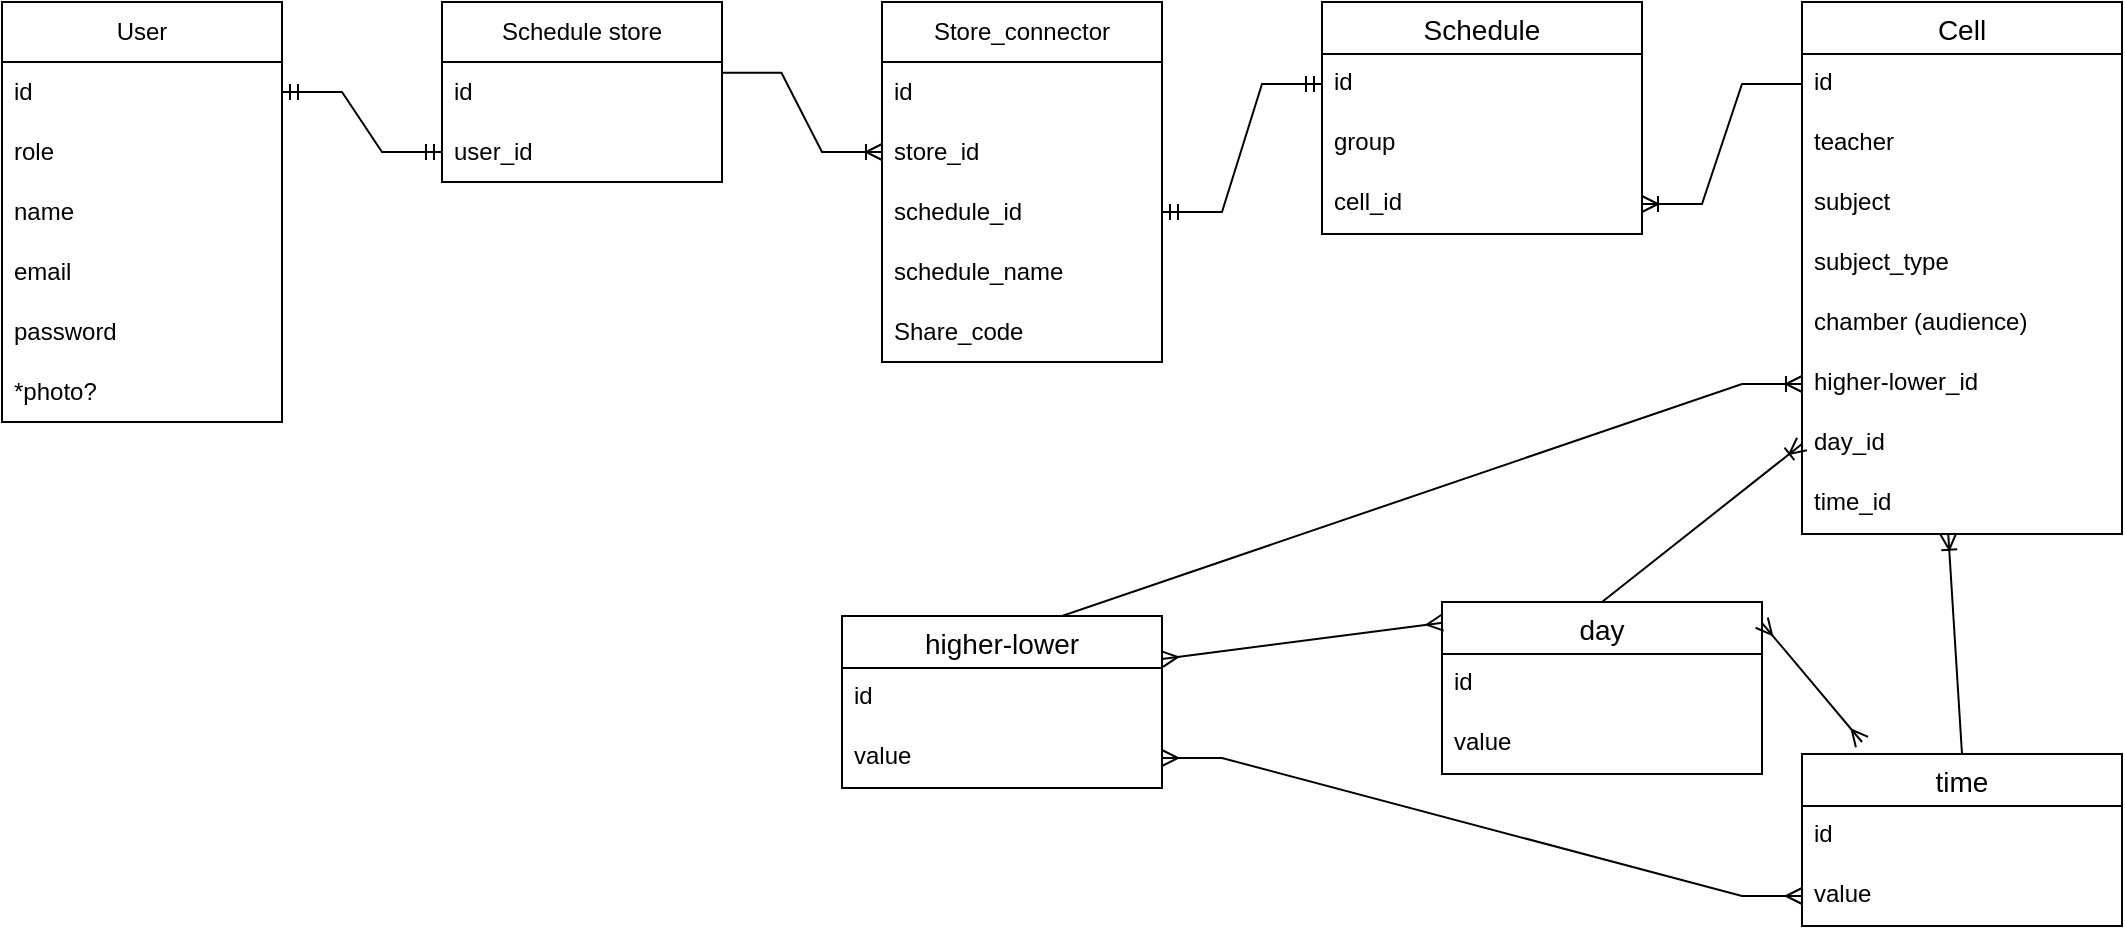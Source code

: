 <mxfile version="21.2.1" type="device">
  <diagram name="Page-1" id="e7HWw2p61hRD8ZRaRcSk">
    <mxGraphModel dx="999" dy="728" grid="1" gridSize="10" guides="1" tooltips="1" connect="1" arrows="1" fold="1" page="1" pageScale="1" pageWidth="850" pageHeight="1100" math="0" shadow="0">
      <root>
        <mxCell id="0" />
        <mxCell id="1" parent="0" />
        <mxCell id="VUEI4edv4Q-Xk3UTERb6-3" value="User" style="swimlane;fontStyle=0;childLayout=stackLayout;horizontal=1;startSize=30;horizontalStack=0;resizeParent=1;resizeParentMax=0;resizeLast=0;collapsible=1;marginBottom=0;whiteSpace=wrap;html=1;" vertex="1" parent="1">
          <mxGeometry x="20" y="150" width="140" height="210" as="geometry" />
        </mxCell>
        <mxCell id="VUEI4edv4Q-Xk3UTERb6-4" value="id" style="text;strokeColor=none;fillColor=none;align=left;verticalAlign=middle;spacingLeft=4;spacingRight=4;overflow=hidden;points=[[0,0.5],[1,0.5]];portConstraint=eastwest;rotatable=0;whiteSpace=wrap;html=1;" vertex="1" parent="VUEI4edv4Q-Xk3UTERb6-3">
          <mxGeometry y="30" width="140" height="30" as="geometry" />
        </mxCell>
        <mxCell id="VUEI4edv4Q-Xk3UTERb6-5" value="role" style="text;strokeColor=none;fillColor=none;align=left;verticalAlign=middle;spacingLeft=4;spacingRight=4;overflow=hidden;points=[[0,0.5],[1,0.5]];portConstraint=eastwest;rotatable=0;whiteSpace=wrap;html=1;" vertex="1" parent="VUEI4edv4Q-Xk3UTERb6-3">
          <mxGeometry y="60" width="140" height="30" as="geometry" />
        </mxCell>
        <mxCell id="VUEI4edv4Q-Xk3UTERb6-6" value="name" style="text;strokeColor=none;fillColor=none;align=left;verticalAlign=middle;spacingLeft=4;spacingRight=4;overflow=hidden;points=[[0,0.5],[1,0.5]];portConstraint=eastwest;rotatable=0;whiteSpace=wrap;html=1;" vertex="1" parent="VUEI4edv4Q-Xk3UTERb6-3">
          <mxGeometry y="90" width="140" height="30" as="geometry" />
        </mxCell>
        <mxCell id="VUEI4edv4Q-Xk3UTERb6-7" value="email" style="text;strokeColor=none;fillColor=none;align=left;verticalAlign=middle;spacingLeft=4;spacingRight=4;overflow=hidden;points=[[0,0.5],[1,0.5]];portConstraint=eastwest;rotatable=0;whiteSpace=wrap;html=1;" vertex="1" parent="VUEI4edv4Q-Xk3UTERb6-3">
          <mxGeometry y="120" width="140" height="30" as="geometry" />
        </mxCell>
        <mxCell id="VUEI4edv4Q-Xk3UTERb6-8" value="password" style="text;strokeColor=none;fillColor=none;align=left;verticalAlign=middle;spacingLeft=4;spacingRight=4;overflow=hidden;points=[[0,0.5],[1,0.5]];portConstraint=eastwest;rotatable=0;whiteSpace=wrap;html=1;" vertex="1" parent="VUEI4edv4Q-Xk3UTERb6-3">
          <mxGeometry y="150" width="140" height="30" as="geometry" />
        </mxCell>
        <mxCell id="VUEI4edv4Q-Xk3UTERb6-27" value="*photo?" style="text;strokeColor=none;fillColor=none;align=left;verticalAlign=middle;spacingLeft=4;spacingRight=4;overflow=hidden;points=[[0,0.5],[1,0.5]];portConstraint=eastwest;rotatable=0;whiteSpace=wrap;html=1;" vertex="1" parent="VUEI4edv4Q-Xk3UTERb6-3">
          <mxGeometry y="180" width="140" height="30" as="geometry" />
        </mxCell>
        <mxCell id="VUEI4edv4Q-Xk3UTERb6-10" value="Schedule store" style="swimlane;fontStyle=0;childLayout=stackLayout;horizontal=1;startSize=30;horizontalStack=0;resizeParent=1;resizeParentMax=0;resizeLast=0;collapsible=1;marginBottom=0;whiteSpace=wrap;html=1;" vertex="1" parent="1">
          <mxGeometry x="240" y="150" width="140" height="90" as="geometry" />
        </mxCell>
        <mxCell id="VUEI4edv4Q-Xk3UTERb6-11" value="id" style="text;strokeColor=none;fillColor=none;align=left;verticalAlign=middle;spacingLeft=4;spacingRight=4;overflow=hidden;points=[[0,0.5],[1,0.5]];portConstraint=eastwest;rotatable=0;whiteSpace=wrap;html=1;" vertex="1" parent="VUEI4edv4Q-Xk3UTERb6-10">
          <mxGeometry y="30" width="140" height="30" as="geometry" />
        </mxCell>
        <mxCell id="VUEI4edv4Q-Xk3UTERb6-12" value="user_id" style="text;strokeColor=none;fillColor=none;align=left;verticalAlign=middle;spacingLeft=4;spacingRight=4;overflow=hidden;points=[[0,0.5],[1,0.5]];portConstraint=eastwest;rotatable=0;whiteSpace=wrap;html=1;" vertex="1" parent="VUEI4edv4Q-Xk3UTERb6-10">
          <mxGeometry y="60" width="140" height="30" as="geometry" />
        </mxCell>
        <mxCell id="VUEI4edv4Q-Xk3UTERb6-14" value="Store_connector" style="swimlane;fontStyle=0;childLayout=stackLayout;horizontal=1;startSize=30;horizontalStack=0;resizeParent=1;resizeParentMax=0;resizeLast=0;collapsible=1;marginBottom=0;whiteSpace=wrap;html=1;" vertex="1" parent="1">
          <mxGeometry x="460" y="150" width="140" height="180" as="geometry" />
        </mxCell>
        <mxCell id="VUEI4edv4Q-Xk3UTERb6-15" value="id" style="text;strokeColor=none;fillColor=none;align=left;verticalAlign=middle;spacingLeft=4;spacingRight=4;overflow=hidden;points=[[0,0.5],[1,0.5]];portConstraint=eastwest;rotatable=0;whiteSpace=wrap;html=1;" vertex="1" parent="VUEI4edv4Q-Xk3UTERb6-14">
          <mxGeometry y="30" width="140" height="30" as="geometry" />
        </mxCell>
        <mxCell id="VUEI4edv4Q-Xk3UTERb6-16" value="store_id" style="text;strokeColor=none;fillColor=none;align=left;verticalAlign=middle;spacingLeft=4;spacingRight=4;overflow=hidden;points=[[0,0.5],[1,0.5]];portConstraint=eastwest;rotatable=0;whiteSpace=wrap;html=1;" vertex="1" parent="VUEI4edv4Q-Xk3UTERb6-14">
          <mxGeometry y="60" width="140" height="30" as="geometry" />
        </mxCell>
        <mxCell id="VUEI4edv4Q-Xk3UTERb6-17" value="schedule_id" style="text;strokeColor=none;fillColor=none;align=left;verticalAlign=middle;spacingLeft=4;spacingRight=4;overflow=hidden;points=[[0,0.5],[1,0.5]];portConstraint=eastwest;rotatable=0;whiteSpace=wrap;html=1;" vertex="1" parent="VUEI4edv4Q-Xk3UTERb6-14">
          <mxGeometry y="90" width="140" height="30" as="geometry" />
        </mxCell>
        <mxCell id="VUEI4edv4Q-Xk3UTERb6-20" value="schedule_name" style="text;strokeColor=none;fillColor=none;align=left;verticalAlign=middle;spacingLeft=4;spacingRight=4;overflow=hidden;points=[[0,0.5],[1,0.5]];portConstraint=eastwest;rotatable=0;whiteSpace=wrap;html=1;" vertex="1" parent="VUEI4edv4Q-Xk3UTERb6-14">
          <mxGeometry y="120" width="140" height="30" as="geometry" />
        </mxCell>
        <mxCell id="VUEI4edv4Q-Xk3UTERb6-26" value="Share_code" style="text;strokeColor=none;fillColor=none;align=left;verticalAlign=middle;spacingLeft=4;spacingRight=4;overflow=hidden;points=[[0,0.5],[1,0.5]];portConstraint=eastwest;rotatable=0;whiteSpace=wrap;html=1;" vertex="1" parent="VUEI4edv4Q-Xk3UTERb6-14">
          <mxGeometry y="150" width="140" height="30" as="geometry" />
        </mxCell>
        <mxCell id="VUEI4edv4Q-Xk3UTERb6-18" value="" style="edgeStyle=entityRelationEdgeStyle;fontSize=12;html=1;endArrow=ERmandOne;startArrow=ERmandOne;rounded=0;exitX=1;exitY=0.5;exitDx=0;exitDy=0;entryX=0;entryY=0.5;entryDx=0;entryDy=0;" edge="1" parent="1" source="VUEI4edv4Q-Xk3UTERb6-4" target="VUEI4edv4Q-Xk3UTERb6-12">
          <mxGeometry width="100" height="100" relative="1" as="geometry">
            <mxPoint x="240" y="350" as="sourcePoint" />
            <mxPoint x="340" y="250" as="targetPoint" />
          </mxGeometry>
        </mxCell>
        <mxCell id="VUEI4edv4Q-Xk3UTERb6-19" value="" style="edgeStyle=entityRelationEdgeStyle;fontSize=12;html=1;endArrow=ERoneToMany;rounded=0;entryX=0;entryY=0.5;entryDx=0;entryDy=0;exitX=0.998;exitY=0.178;exitDx=0;exitDy=0;exitPerimeter=0;" edge="1" parent="1" source="VUEI4edv4Q-Xk3UTERb6-11" target="VUEI4edv4Q-Xk3UTERb6-16">
          <mxGeometry width="100" height="100" relative="1" as="geometry">
            <mxPoint x="380" y="160" as="sourcePoint" />
            <mxPoint x="330" y="240" as="targetPoint" />
          </mxGeometry>
        </mxCell>
        <mxCell id="VUEI4edv4Q-Xk3UTERb6-33" value="Cell" style="swimlane;fontStyle=0;childLayout=stackLayout;horizontal=1;startSize=26;horizontalStack=0;resizeParent=1;resizeParentMax=0;resizeLast=0;collapsible=1;marginBottom=0;align=center;fontSize=14;" vertex="1" parent="1">
          <mxGeometry x="920" y="150" width="160" height="266" as="geometry" />
        </mxCell>
        <mxCell id="VUEI4edv4Q-Xk3UTERb6-34" value="id" style="text;strokeColor=none;fillColor=none;spacingLeft=4;spacingRight=4;overflow=hidden;rotatable=0;points=[[0,0.5],[1,0.5]];portConstraint=eastwest;fontSize=12;whiteSpace=wrap;html=1;" vertex="1" parent="VUEI4edv4Q-Xk3UTERb6-33">
          <mxGeometry y="26" width="160" height="30" as="geometry" />
        </mxCell>
        <mxCell id="VUEI4edv4Q-Xk3UTERb6-35" value="teacher" style="text;strokeColor=none;fillColor=none;spacingLeft=4;spacingRight=4;overflow=hidden;rotatable=0;points=[[0,0.5],[1,0.5]];portConstraint=eastwest;fontSize=12;whiteSpace=wrap;html=1;" vertex="1" parent="VUEI4edv4Q-Xk3UTERb6-33">
          <mxGeometry y="56" width="160" height="30" as="geometry" />
        </mxCell>
        <mxCell id="VUEI4edv4Q-Xk3UTERb6-36" value="subject" style="text;strokeColor=none;fillColor=none;spacingLeft=4;spacingRight=4;overflow=hidden;rotatable=0;points=[[0,0.5],[1,0.5]];portConstraint=eastwest;fontSize=12;whiteSpace=wrap;html=1;" vertex="1" parent="VUEI4edv4Q-Xk3UTERb6-33">
          <mxGeometry y="86" width="160" height="30" as="geometry" />
        </mxCell>
        <mxCell id="VUEI4edv4Q-Xk3UTERb6-37" value="subject_type" style="text;strokeColor=none;fillColor=none;spacingLeft=4;spacingRight=4;overflow=hidden;rotatable=0;points=[[0,0.5],[1,0.5]];portConstraint=eastwest;fontSize=12;whiteSpace=wrap;html=1;" vertex="1" parent="VUEI4edv4Q-Xk3UTERb6-33">
          <mxGeometry y="116" width="160" height="30" as="geometry" />
        </mxCell>
        <mxCell id="VUEI4edv4Q-Xk3UTERb6-38" value="chamber (audience)" style="text;strokeColor=none;fillColor=none;spacingLeft=4;spacingRight=4;overflow=hidden;rotatable=0;points=[[0,0.5],[1,0.5]];portConstraint=eastwest;fontSize=12;whiteSpace=wrap;html=1;" vertex="1" parent="VUEI4edv4Q-Xk3UTERb6-33">
          <mxGeometry y="146" width="160" height="30" as="geometry" />
        </mxCell>
        <mxCell id="VUEI4edv4Q-Xk3UTERb6-39" value="higher-lower_id" style="text;strokeColor=none;fillColor=none;spacingLeft=4;spacingRight=4;overflow=hidden;rotatable=0;points=[[0,0.5],[1,0.5]];portConstraint=eastwest;fontSize=12;whiteSpace=wrap;html=1;" vertex="1" parent="VUEI4edv4Q-Xk3UTERb6-33">
          <mxGeometry y="176" width="160" height="30" as="geometry" />
        </mxCell>
        <mxCell id="VUEI4edv4Q-Xk3UTERb6-40" value="day_id" style="text;strokeColor=none;fillColor=none;spacingLeft=4;spacingRight=4;overflow=hidden;rotatable=0;points=[[0,0.5],[1,0.5]];portConstraint=eastwest;fontSize=12;whiteSpace=wrap;html=1;" vertex="1" parent="VUEI4edv4Q-Xk3UTERb6-33">
          <mxGeometry y="206" width="160" height="30" as="geometry" />
        </mxCell>
        <mxCell id="VUEI4edv4Q-Xk3UTERb6-41" value="time_id" style="text;strokeColor=none;fillColor=none;spacingLeft=4;spacingRight=4;overflow=hidden;rotatable=0;points=[[0,0.5],[1,0.5]];portConstraint=eastwest;fontSize=12;whiteSpace=wrap;html=1;" vertex="1" parent="VUEI4edv4Q-Xk3UTERb6-33">
          <mxGeometry y="236" width="160" height="30" as="geometry" />
        </mxCell>
        <mxCell id="VUEI4edv4Q-Xk3UTERb6-42" value="higher-lower" style="swimlane;fontStyle=0;childLayout=stackLayout;horizontal=1;startSize=26;horizontalStack=0;resizeParent=1;resizeParentMax=0;resizeLast=0;collapsible=1;marginBottom=0;align=center;fontSize=14;" vertex="1" parent="1">
          <mxGeometry x="440" y="457" width="160" height="86" as="geometry" />
        </mxCell>
        <mxCell id="VUEI4edv4Q-Xk3UTERb6-43" value="id" style="text;strokeColor=none;fillColor=none;spacingLeft=4;spacingRight=4;overflow=hidden;rotatable=0;points=[[0,0.5],[1,0.5]];portConstraint=eastwest;fontSize=12;whiteSpace=wrap;html=1;" vertex="1" parent="VUEI4edv4Q-Xk3UTERb6-42">
          <mxGeometry y="26" width="160" height="30" as="geometry" />
        </mxCell>
        <mxCell id="VUEI4edv4Q-Xk3UTERb6-44" value="value" style="text;strokeColor=none;fillColor=none;spacingLeft=4;spacingRight=4;overflow=hidden;rotatable=0;points=[[0,0.5],[1,0.5]];portConstraint=eastwest;fontSize=12;whiteSpace=wrap;html=1;" vertex="1" parent="VUEI4edv4Q-Xk3UTERb6-42">
          <mxGeometry y="56" width="160" height="30" as="geometry" />
        </mxCell>
        <mxCell id="VUEI4edv4Q-Xk3UTERb6-46" value="" style="edgeStyle=entityRelationEdgeStyle;fontSize=12;html=1;endArrow=ERoneToMany;rounded=0;entryX=0;entryY=0.5;entryDx=0;entryDy=0;exitX=0.5;exitY=0;exitDx=0;exitDy=0;" edge="1" parent="1" source="VUEI4edv4Q-Xk3UTERb6-42" target="VUEI4edv4Q-Xk3UTERb6-39">
          <mxGeometry width="100" height="100" relative="1" as="geometry">
            <mxPoint x="640" y="380" as="sourcePoint" />
            <mxPoint x="740" y="280" as="targetPoint" />
          </mxGeometry>
        </mxCell>
        <mxCell id="VUEI4edv4Q-Xk3UTERb6-48" value="time" style="swimlane;fontStyle=0;childLayout=stackLayout;horizontal=1;startSize=26;horizontalStack=0;resizeParent=1;resizeParentMax=0;resizeLast=0;collapsible=1;marginBottom=0;align=center;fontSize=14;" vertex="1" parent="1">
          <mxGeometry x="920" y="526" width="160" height="86" as="geometry" />
        </mxCell>
        <mxCell id="VUEI4edv4Q-Xk3UTERb6-49" value="id" style="text;strokeColor=none;fillColor=none;spacingLeft=4;spacingRight=4;overflow=hidden;rotatable=0;points=[[0,0.5],[1,0.5]];portConstraint=eastwest;fontSize=12;whiteSpace=wrap;html=1;" vertex="1" parent="VUEI4edv4Q-Xk3UTERb6-48">
          <mxGeometry y="26" width="160" height="30" as="geometry" />
        </mxCell>
        <mxCell id="VUEI4edv4Q-Xk3UTERb6-50" value="value" style="text;strokeColor=none;fillColor=none;spacingLeft=4;spacingRight=4;overflow=hidden;rotatable=0;points=[[0,0.5],[1,0.5]];portConstraint=eastwest;fontSize=12;whiteSpace=wrap;html=1;" vertex="1" parent="VUEI4edv4Q-Xk3UTERb6-48">
          <mxGeometry y="56" width="160" height="30" as="geometry" />
        </mxCell>
        <mxCell id="VUEI4edv4Q-Xk3UTERb6-51" value="day" style="swimlane;fontStyle=0;childLayout=stackLayout;horizontal=1;startSize=26;horizontalStack=0;resizeParent=1;resizeParentMax=0;resizeLast=0;collapsible=1;marginBottom=0;align=center;fontSize=14;" vertex="1" parent="1">
          <mxGeometry x="740" y="450" width="160" height="86" as="geometry" />
        </mxCell>
        <mxCell id="VUEI4edv4Q-Xk3UTERb6-52" value="id" style="text;strokeColor=none;fillColor=none;spacingLeft=4;spacingRight=4;overflow=hidden;rotatable=0;points=[[0,0.5],[1,0.5]];portConstraint=eastwest;fontSize=12;whiteSpace=wrap;html=1;" vertex="1" parent="VUEI4edv4Q-Xk3UTERb6-51">
          <mxGeometry y="26" width="160" height="30" as="geometry" />
        </mxCell>
        <mxCell id="VUEI4edv4Q-Xk3UTERb6-53" value="value" style="text;strokeColor=none;fillColor=none;spacingLeft=4;spacingRight=4;overflow=hidden;rotatable=0;points=[[0,0.5],[1,0.5]];portConstraint=eastwest;fontSize=12;whiteSpace=wrap;html=1;" vertex="1" parent="VUEI4edv4Q-Xk3UTERb6-51">
          <mxGeometry y="56" width="160" height="30" as="geometry" />
        </mxCell>
        <mxCell id="VUEI4edv4Q-Xk3UTERb6-54" value="" style="fontSize=12;html=1;endArrow=ERoneToMany;rounded=0;entryX=0.457;entryY=0.996;entryDx=0;entryDy=0;exitX=0.5;exitY=0;exitDx=0;exitDy=0;entryPerimeter=0;" edge="1" parent="1" source="VUEI4edv4Q-Xk3UTERb6-48" target="VUEI4edv4Q-Xk3UTERb6-41">
          <mxGeometry width="100" height="100" relative="1" as="geometry">
            <mxPoint x="770" y="501" as="sourcePoint" />
            <mxPoint x="930" y="351" as="targetPoint" />
          </mxGeometry>
        </mxCell>
        <mxCell id="VUEI4edv4Q-Xk3UTERb6-55" value="" style="fontSize=12;html=1;endArrow=ERoneToMany;rounded=0;entryX=0;entryY=0.5;entryDx=0;entryDy=0;exitX=0.5;exitY=0;exitDx=0;exitDy=0;" edge="1" parent="1" source="VUEI4edv4Q-Xk3UTERb6-51" target="VUEI4edv4Q-Xk3UTERb6-40">
          <mxGeometry width="100" height="100" relative="1" as="geometry">
            <mxPoint x="50" y="460" as="sourcePoint" />
            <mxPoint x="43" y="426" as="targetPoint" />
          </mxGeometry>
        </mxCell>
        <mxCell id="VUEI4edv4Q-Xk3UTERb6-56" value="" style="fontSize=12;html=1;endArrow=ERmany;startArrow=ERmany;rounded=0;exitX=1;exitY=0.25;exitDx=0;exitDy=0;entryX=0.002;entryY=0.12;entryDx=0;entryDy=0;entryPerimeter=0;" edge="1" parent="1" source="VUEI4edv4Q-Xk3UTERb6-42" target="VUEI4edv4Q-Xk3UTERb6-51">
          <mxGeometry width="100" height="100" relative="1" as="geometry">
            <mxPoint x="640" y="550" as="sourcePoint" />
            <mxPoint x="740" y="450" as="targetPoint" />
          </mxGeometry>
        </mxCell>
        <mxCell id="VUEI4edv4Q-Xk3UTERb6-57" value="" style="fontSize=12;html=1;endArrow=ERmany;startArrow=ERmany;rounded=0;exitX=0.999;exitY=0.12;exitDx=0;exitDy=0;exitPerimeter=0;" edge="1" parent="1" source="VUEI4edv4Q-Xk3UTERb6-51">
          <mxGeometry width="100" height="100" relative="1" as="geometry">
            <mxPoint x="640" y="550" as="sourcePoint" />
            <mxPoint x="950" y="520" as="targetPoint" />
          </mxGeometry>
        </mxCell>
        <mxCell id="VUEI4edv4Q-Xk3UTERb6-58" value="" style="edgeStyle=entityRelationEdgeStyle;fontSize=12;html=1;endArrow=ERmany;startArrow=ERmany;rounded=0;exitX=1;exitY=0.5;exitDx=0;exitDy=0;entryX=0;entryY=0.5;entryDx=0;entryDy=0;" edge="1" parent="1" source="VUEI4edv4Q-Xk3UTERb6-44" target="VUEI4edv4Q-Xk3UTERb6-50">
          <mxGeometry width="100" height="100" relative="1" as="geometry">
            <mxPoint x="640" y="550" as="sourcePoint" />
            <mxPoint x="740" y="450" as="targetPoint" />
          </mxGeometry>
        </mxCell>
        <mxCell id="VUEI4edv4Q-Xk3UTERb6-59" value="Schedule" style="swimlane;fontStyle=0;childLayout=stackLayout;horizontal=1;startSize=26;horizontalStack=0;resizeParent=1;resizeParentMax=0;resizeLast=0;collapsible=1;marginBottom=0;align=center;fontSize=14;" vertex="1" parent="1">
          <mxGeometry x="680" y="150" width="160" height="116" as="geometry" />
        </mxCell>
        <mxCell id="VUEI4edv4Q-Xk3UTERb6-60" value="id" style="text;strokeColor=none;fillColor=none;spacingLeft=4;spacingRight=4;overflow=hidden;rotatable=0;points=[[0,0.5],[1,0.5]];portConstraint=eastwest;fontSize=12;whiteSpace=wrap;html=1;" vertex="1" parent="VUEI4edv4Q-Xk3UTERb6-59">
          <mxGeometry y="26" width="160" height="30" as="geometry" />
        </mxCell>
        <mxCell id="VUEI4edv4Q-Xk3UTERb6-61" value="group" style="text;strokeColor=none;fillColor=none;spacingLeft=4;spacingRight=4;overflow=hidden;rotatable=0;points=[[0,0.5],[1,0.5]];portConstraint=eastwest;fontSize=12;whiteSpace=wrap;html=1;" vertex="1" parent="VUEI4edv4Q-Xk3UTERb6-59">
          <mxGeometry y="56" width="160" height="30" as="geometry" />
        </mxCell>
        <mxCell id="VUEI4edv4Q-Xk3UTERb6-62" value="cell_id" style="text;strokeColor=none;fillColor=none;spacingLeft=4;spacingRight=4;overflow=hidden;rotatable=0;points=[[0,0.5],[1,0.5]];portConstraint=eastwest;fontSize=12;whiteSpace=wrap;html=1;" vertex="1" parent="VUEI4edv4Q-Xk3UTERb6-59">
          <mxGeometry y="86" width="160" height="30" as="geometry" />
        </mxCell>
        <mxCell id="VUEI4edv4Q-Xk3UTERb6-63" value="" style="edgeStyle=entityRelationEdgeStyle;fontSize=12;html=1;endArrow=ERmandOne;startArrow=ERmandOne;rounded=0;exitX=1;exitY=0.5;exitDx=0;exitDy=0;entryX=0;entryY=0.5;entryDx=0;entryDy=0;" edge="1" parent="1" source="VUEI4edv4Q-Xk3UTERb6-17" target="VUEI4edv4Q-Xk3UTERb6-60">
          <mxGeometry width="100" height="100" relative="1" as="geometry">
            <mxPoint x="170" y="205" as="sourcePoint" />
            <mxPoint x="250" y="235" as="targetPoint" />
          </mxGeometry>
        </mxCell>
        <mxCell id="VUEI4edv4Q-Xk3UTERb6-64" value="" style="edgeStyle=entityRelationEdgeStyle;fontSize=12;html=1;endArrow=ERoneToMany;rounded=0;entryX=1;entryY=0.5;entryDx=0;entryDy=0;exitX=0;exitY=0.5;exitDx=0;exitDy=0;" edge="1" parent="1" source="VUEI4edv4Q-Xk3UTERb6-34" target="VUEI4edv4Q-Xk3UTERb6-62">
          <mxGeometry width="100" height="100" relative="1" as="geometry">
            <mxPoint x="530" y="467" as="sourcePoint" />
            <mxPoint x="930" y="351" as="targetPoint" />
          </mxGeometry>
        </mxCell>
      </root>
    </mxGraphModel>
  </diagram>
</mxfile>
